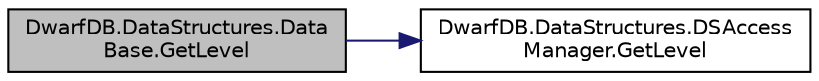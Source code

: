 digraph "DwarfDB.DataStructures.DataBase.GetLevel"
{
  edge [fontname="Helvetica",fontsize="10",labelfontname="Helvetica",labelfontsize="10"];
  node [fontname="Helvetica",fontsize="10",shape=record];
  rankdir="LR";
  Node1 [label="DwarfDB.DataStructures.Data\lBase.GetLevel",height=0.2,width=0.4,color="black", fillcolor="grey75", style="filled", fontcolor="black"];
  Node1 -> Node2 [color="midnightblue",fontsize="10",style="solid",fontname="Helvetica"];
  Node2 [label="DwarfDB.DataStructures.DSAccess\lManager.GetLevel",height=0.2,width=0.4,color="black", fillcolor="white", style="filled",URL="$class_dwarf_d_b_1_1_data_structures_1_1_d_s_access_manager.html#a96628d21bb3399f062c1416374a63b8c",tooltip="Getting an access level for a given user "];
}
